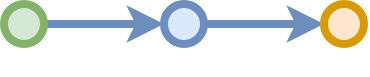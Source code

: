 <mxfile version="10.6.7" type="device"><diagram id="OrvDd9HGYuTFQoBEH8oS" name="Page-1"><mxGraphModel dx="721" dy="685" grid="1" gridSize="10" guides="1" tooltips="1" connect="1" arrows="1" fold="1" page="1" pageScale="1" pageWidth="827" pageHeight="1169" math="0" shadow="0"><root><mxCell id="0"/><mxCell id="1" parent="0"/><mxCell id="h0rL9RnX7-H7SsRZzg0F-35" value="A" style="edgeStyle=none;rounded=0;orthogonalLoop=1;jettySize=auto;html=1;strokeColor=#6c8ebf;strokeWidth=4;fillColor=#dae8fc;fontSize=16;fontColor=#FFFFFF;fontStyle=1;labelBackgroundColor=none;align=center;spacingLeft=0;spacingBottom=0;spacingTop=32;" parent="1" source="h0rL9RnX7-H7SsRZzg0F-29" target="h0rL9RnX7-H7SsRZzg0F-31" edge="1"><mxGeometry relative="1" as="geometry"/></mxCell><mxCell id="h0rL9RnX7-H7SsRZzg0F-29" value="" style="ellipse;whiteSpace=wrap;html=1;aspect=fixed;fillColor=#d5e8d4;strokeColor=#82b366;spacing=2;fontStyle=1;fontSize=16;strokeWidth=4;labelBackgroundColor=none;align=left;verticalAlign=bottom;" parent="1" vertex="1"><mxGeometry x="40" y="40" width="20" height="20" as="geometry"/></mxCell><mxCell id="h0rL9RnX7-H7SsRZzg0F-36" value="B" style="edgeStyle=none;rounded=0;orthogonalLoop=1;jettySize=auto;html=1;strokeColor=#6c8ebf;strokeWidth=4;fillColor=#dae8fc;fontSize=16;fontColor=#FFFFFF;fontStyle=1;labelBackgroundColor=none;align=center;spacingLeft=0;spacingBottom=0;spacingTop=32;" parent="1" source="h0rL9RnX7-H7SsRZzg0F-31" target="h0rL9RnX7-H7SsRZzg0F-32" edge="1"><mxGeometry relative="1" as="geometry"/></mxCell><mxCell id="h0rL9RnX7-H7SsRZzg0F-31" value="" style="ellipse;whiteSpace=wrap;html=1;aspect=fixed;fillColor=#dae8fc;strokeColor=#6c8ebf;spacing=2;fontStyle=1;fontSize=16;strokeWidth=4;fontColor=#FFFFFF;labelBackgroundColor=none;align=left;verticalAlign=bottom;" parent="1" vertex="1"><mxGeometry x="120" y="40" width="20" height="20" as="geometry"/></mxCell><mxCell id="h0rL9RnX7-H7SsRZzg0F-32" value="" style="ellipse;whiteSpace=wrap;html=1;aspect=fixed;fillColor=#ffe6cc;strokeColor=#d79b00;spacing=2;fontStyle=1;fontSize=16;strokeWidth=4;labelBackgroundColor=none;verticalAlign=top;fontColor=#7EA6E0;" parent="1" vertex="1"><mxGeometry x="200" y="40" width="20" height="20" as="geometry"/></mxCell></root></mxGraphModel></diagram></mxfile>